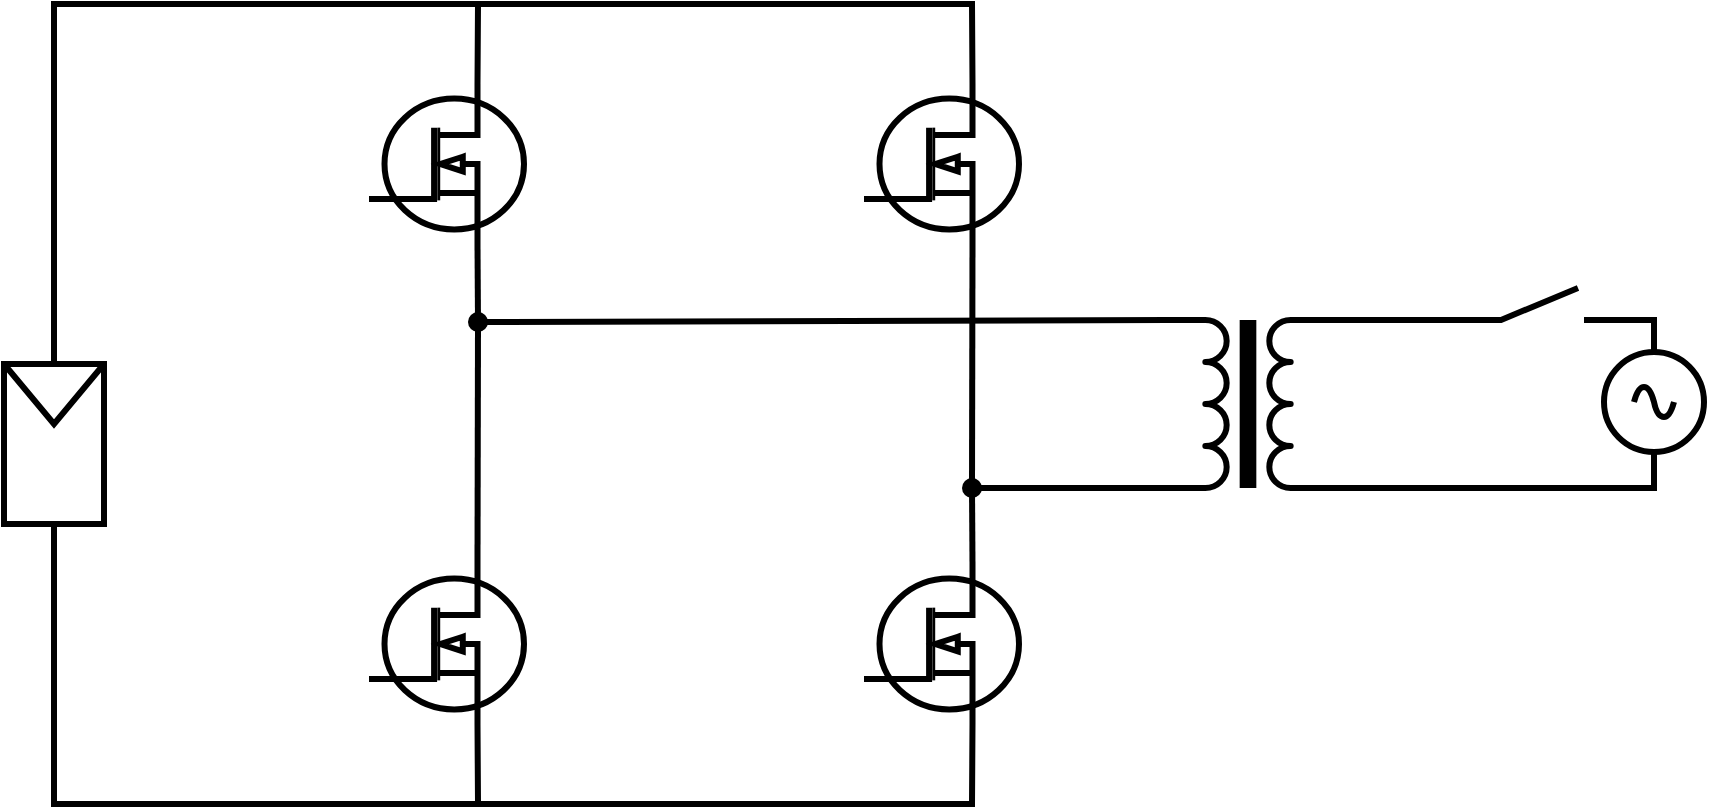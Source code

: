 <mxfile version="21.0.6" type="github">
  <diagram name="Page-1" id="16e2658f-23c8-b752-8be9-c03fbebb8bbe">
    <mxGraphModel dx="954" dy="554" grid="1" gridSize="10" guides="1" tooltips="1" connect="1" arrows="1" fold="1" page="1" pageScale="1" pageWidth="1100" pageHeight="850" background="none" math="0" shadow="0">
      <root>
        <mxCell id="0" />
        <mxCell id="1" parent="0" />
        <mxCell id="zRu4ixjuDNPaifkA6n76-1" value="" style="pointerEvents=1;verticalLabelPosition=bottom;shadow=0;dashed=0;align=center;html=1;verticalAlign=top;shape=mxgraph.electrical.inductors.transformer_1;rotation=90;strokeWidth=3;" parent="1" vertex="1">
          <mxGeometry x="700" y="220" width="84" height="80" as="geometry" />
        </mxCell>
        <mxCell id="zRu4ixjuDNPaifkA6n76-3" value="" style="rounded=0;whiteSpace=wrap;html=1;strokeWidth=3;" parent="1" vertex="1">
          <mxGeometry x="120" y="240" width="50" height="80" as="geometry" />
        </mxCell>
        <mxCell id="zRu4ixjuDNPaifkA6n76-4" value="" style="endArrow=none;html=1;rounded=0;exitX=0;exitY=0;exitDx=0;exitDy=0;entryX=1;entryY=0;entryDx=0;entryDy=0;strokeWidth=3;" parent="1" source="zRu4ixjuDNPaifkA6n76-3" target="zRu4ixjuDNPaifkA6n76-3" edge="1">
          <mxGeometry width="50" height="50" relative="1" as="geometry">
            <mxPoint x="460" y="310" as="sourcePoint" />
            <mxPoint x="240" y="300" as="targetPoint" />
            <Array as="points">
              <mxPoint x="145" y="270" />
            </Array>
          </mxGeometry>
        </mxCell>
        <mxCell id="zRu4ixjuDNPaifkA6n76-5" value="" style="endArrow=none;html=1;rounded=0;exitX=0.5;exitY=0;exitDx=0;exitDy=0;entryX=0.7;entryY=0;entryDx=0;entryDy=0;entryPerimeter=0;strokeWidth=3;" parent="1" source="zRu4ixjuDNPaifkA6n76-3" target="zRu4ixjuDNPaifkA6n76-10" edge="1">
          <mxGeometry width="50" height="50" relative="1" as="geometry">
            <mxPoint x="460" y="310" as="sourcePoint" />
            <mxPoint x="350" y="60" as="targetPoint" />
            <Array as="points">
              <mxPoint x="145" y="60" />
              <mxPoint x="357" y="60" />
            </Array>
          </mxGeometry>
        </mxCell>
        <mxCell id="zRu4ixjuDNPaifkA6n76-7" value="" style="verticalLabelPosition=bottom;shadow=0;dashed=0;align=center;html=1;verticalAlign=top;shape=mxgraph.electrical.mosfets1.n-channel_mosfet_1;strokeWidth=3;" parent="1" vertex="1">
          <mxGeometry x="302.5" y="340" width="77.5" height="80" as="geometry" />
        </mxCell>
        <mxCell id="zRu4ixjuDNPaifkA6n76-10" value="" style="verticalLabelPosition=bottom;shadow=0;dashed=0;align=center;html=1;verticalAlign=top;shape=mxgraph.electrical.mosfets1.n-channel_mosfet_1;strokeWidth=3;" parent="1" vertex="1">
          <mxGeometry x="302.5" y="100" width="77.5" height="80" as="geometry" />
        </mxCell>
        <mxCell id="zRu4ixjuDNPaifkA6n76-11" value="" style="verticalLabelPosition=bottom;shadow=0;dashed=0;align=center;html=1;verticalAlign=top;shape=mxgraph.electrical.mosfets1.n-channel_mosfet_1;strokeWidth=3;" parent="1" vertex="1">
          <mxGeometry x="550" y="340" width="77.5" height="80" as="geometry" />
        </mxCell>
        <mxCell id="zRu4ixjuDNPaifkA6n76-12" value="" style="verticalLabelPosition=bottom;shadow=0;dashed=0;align=center;html=1;verticalAlign=top;shape=mxgraph.electrical.mosfets1.n-channel_mosfet_1;strokeWidth=3;" parent="1" vertex="1">
          <mxGeometry x="550" y="100" width="77.5" height="80" as="geometry" />
        </mxCell>
        <mxCell id="zRu4ixjuDNPaifkA6n76-13" value="" style="endArrow=none;html=1;rounded=0;entryX=0.7;entryY=1;entryDx=0;entryDy=0;entryPerimeter=0;exitDx=0;exitDy=0;exitPerimeter=0;startArrow=none;strokeWidth=3;" parent="1" source="d7M0JOHdm0b0EtyHFHnC-1" target="zRu4ixjuDNPaifkA6n76-10" edge="1">
          <mxGeometry width="50" height="50" relative="1" as="geometry">
            <mxPoint x="460" y="310" as="sourcePoint" />
            <mxPoint x="510" y="260" as="targetPoint" />
          </mxGeometry>
        </mxCell>
        <mxCell id="zRu4ixjuDNPaifkA6n76-14" value="" style="endArrow=none;html=1;rounded=0;exitX=0.5;exitY=1;exitDx=0;exitDy=0;entryX=0.7;entryY=1;entryDx=0;entryDy=0;entryPerimeter=0;strokeWidth=3;" parent="1" source="zRu4ixjuDNPaifkA6n76-3" target="zRu4ixjuDNPaifkA6n76-7" edge="1">
          <mxGeometry width="50" height="50" relative="1" as="geometry">
            <mxPoint x="460" y="310" as="sourcePoint" />
            <mxPoint x="510" y="260" as="targetPoint" />
            <Array as="points">
              <mxPoint x="145" y="460" />
              <mxPoint x="357" y="460" />
            </Array>
          </mxGeometry>
        </mxCell>
        <mxCell id="zRu4ixjuDNPaifkA6n76-15" value="" style="endArrow=none;html=1;rounded=0;entryX=0.7;entryY=1;entryDx=0;entryDy=0;entryPerimeter=0;exitX=0.5;exitY=1;exitDx=0;exitDy=0;strokeWidth=3;" parent="1" source="zRu4ixjuDNPaifkA6n76-3" target="zRu4ixjuDNPaifkA6n76-11" edge="1">
          <mxGeometry width="50" height="50" relative="1" as="geometry">
            <mxPoint x="150" y="320" as="sourcePoint" />
            <mxPoint x="510" y="260" as="targetPoint" />
            <Array as="points">
              <mxPoint x="145" y="460" />
              <mxPoint x="604" y="460" />
            </Array>
          </mxGeometry>
        </mxCell>
        <mxCell id="zRu4ixjuDNPaifkA6n76-16" value="" style="endArrow=none;html=1;rounded=0;entryX=0.7;entryY=0;entryDx=0;entryDy=0;entryPerimeter=0;exitX=0.5;exitY=0;exitDx=0;exitDy=0;strokeWidth=3;" parent="1" source="zRu4ixjuDNPaifkA6n76-3" target="zRu4ixjuDNPaifkA6n76-12" edge="1">
          <mxGeometry width="50" height="50" relative="1" as="geometry">
            <mxPoint x="460" y="310" as="sourcePoint" />
            <mxPoint x="510" y="260" as="targetPoint" />
            <Array as="points">
              <mxPoint x="145" y="60" />
              <mxPoint x="604" y="60" />
            </Array>
          </mxGeometry>
        </mxCell>
        <mxCell id="zRu4ixjuDNPaifkA6n76-17" value="" style="endArrow=none;html=1;rounded=0;entryX=0.7;entryY=1;entryDx=0;entryDy=0;entryPerimeter=0;exitDx=0;exitDy=0;exitPerimeter=0;startArrow=none;strokeWidth=3;" parent="1" source="d7M0JOHdm0b0EtyHFHnC-4" target="zRu4ixjuDNPaifkA6n76-12" edge="1">
          <mxGeometry width="50" height="50" relative="1" as="geometry">
            <mxPoint x="460" y="310" as="sourcePoint" />
            <mxPoint x="510" y="260" as="targetPoint" />
          </mxGeometry>
        </mxCell>
        <mxCell id="zRu4ixjuDNPaifkA6n76-26" value="" style="pointerEvents=1;verticalLabelPosition=bottom;shadow=0;dashed=0;align=center;html=1;verticalAlign=top;shape=mxgraph.electrical.electro-mechanical.make_contact;strokeWidth=3;" parent="1" vertex="1">
          <mxGeometry x="850" y="202" width="75" height="16" as="geometry" />
        </mxCell>
        <mxCell id="zRu4ixjuDNPaifkA6n76-27" value="" style="endArrow=none;html=1;rounded=0;entryX=0;entryY=1;entryDx=0;entryDy=0;entryPerimeter=0;exitX=0;exitY=0;exitDx=0;exitDy=0;exitPerimeter=0;strokeWidth=3;" parent="1" source="zRu4ixjuDNPaifkA6n76-1" target="zRu4ixjuDNPaifkA6n76-26" edge="1">
          <mxGeometry width="50" height="50" relative="1" as="geometry">
            <mxPoint x="460" y="310" as="sourcePoint" />
            <mxPoint x="510" y="260" as="targetPoint" />
          </mxGeometry>
        </mxCell>
        <mxCell id="zRu4ixjuDNPaifkA6n76-28" value="" style="pointerEvents=1;verticalLabelPosition=bottom;shadow=0;dashed=0;align=center;html=1;verticalAlign=top;shape=mxgraph.electrical.signal_sources.source;aspect=fixed;points=[[0.5,0,0],[1,0.5,0],[0.5,1,0],[0,0.5,0]];elSignalType=ac;strokeWidth=3;" parent="1" vertex="1">
          <mxGeometry x="920" y="234" width="50" height="50" as="geometry" />
        </mxCell>
        <mxCell id="zRu4ixjuDNPaifkA6n76-30" value="" style="endArrow=none;html=1;rounded=0;entryX=0.5;entryY=0;entryDx=0;entryDy=0;entryPerimeter=0;exitX=1;exitY=1;exitDx=0;exitDy=0;exitPerimeter=0;strokeWidth=3;" parent="1" source="zRu4ixjuDNPaifkA6n76-26" target="zRu4ixjuDNPaifkA6n76-28" edge="1">
          <mxGeometry width="50" height="50" relative="1" as="geometry">
            <mxPoint x="700" y="310" as="sourcePoint" />
            <mxPoint x="750" y="260" as="targetPoint" />
            <Array as="points">
              <mxPoint x="945" y="218" />
            </Array>
          </mxGeometry>
        </mxCell>
        <mxCell id="zRu4ixjuDNPaifkA6n76-31" value="" style="endArrow=none;html=1;rounded=0;entryX=0.5;entryY=1;entryDx=0;entryDy=0;entryPerimeter=0;exitX=1;exitY=0;exitDx=0;exitDy=0;exitPerimeter=0;strokeWidth=3;" parent="1" source="zRu4ixjuDNPaifkA6n76-1" target="zRu4ixjuDNPaifkA6n76-28" edge="1">
          <mxGeometry width="50" height="50" relative="1" as="geometry">
            <mxPoint x="780" y="310" as="sourcePoint" />
            <mxPoint x="750" y="260" as="targetPoint" />
            <Array as="points">
              <mxPoint x="945" y="302" />
            </Array>
          </mxGeometry>
        </mxCell>
        <mxCell id="d7M0JOHdm0b0EtyHFHnC-2" value="" style="endArrow=none;html=1;rounded=0;entryDx=0;entryDy=0;entryPerimeter=0;exitX=0.7;exitY=0;exitDx=0;exitDy=0;exitPerimeter=0;strokeWidth=3;" parent="1" source="zRu4ixjuDNPaifkA6n76-7" target="d7M0JOHdm0b0EtyHFHnC-1" edge="1">
          <mxGeometry width="50" height="50" relative="1" as="geometry">
            <mxPoint x="357" y="340" as="sourcePoint" />
            <mxPoint x="357" y="210" as="targetPoint" />
          </mxGeometry>
        </mxCell>
        <mxCell id="d7M0JOHdm0b0EtyHFHnC-1" value="" style="shape=waypoint;sketch=0;fillStyle=solid;size=6;pointerEvents=1;points=[];fillColor=none;resizable=0;rotatable=0;perimeter=centerPerimeter;snapToPoint=1;strokeWidth=3;" parent="1" vertex="1">
          <mxGeometry x="347" y="209" width="20" height="20" as="geometry" />
        </mxCell>
        <mxCell id="d7M0JOHdm0b0EtyHFHnC-3" value="" style="endArrow=none;html=1;rounded=0;entryX=0;entryY=1;entryDx=0;entryDy=0;entryPerimeter=0;exitX=0.45;exitY=-0.1;exitDx=0;exitDy=0;exitPerimeter=0;strokeWidth=3;" parent="1" source="d7M0JOHdm0b0EtyHFHnC-1" target="zRu4ixjuDNPaifkA6n76-1" edge="1">
          <mxGeometry width="50" height="50" relative="1" as="geometry">
            <mxPoint x="520" y="410" as="sourcePoint" />
            <mxPoint x="570" y="360" as="targetPoint" />
          </mxGeometry>
        </mxCell>
        <mxCell id="d7M0JOHdm0b0EtyHFHnC-5" value="" style="endArrow=none;html=1;rounded=0;entryDx=0;entryDy=0;entryPerimeter=0;exitX=0.7;exitY=0;exitDx=0;exitDy=0;exitPerimeter=0;strokeWidth=3;" parent="1" source="zRu4ixjuDNPaifkA6n76-11" target="d7M0JOHdm0b0EtyHFHnC-4" edge="1">
          <mxGeometry width="50" height="50" relative="1" as="geometry">
            <mxPoint x="604" y="340" as="sourcePoint" />
            <mxPoint x="604" y="180" as="targetPoint" />
          </mxGeometry>
        </mxCell>
        <mxCell id="d7M0JOHdm0b0EtyHFHnC-4" value="" style="shape=waypoint;sketch=0;fillStyle=solid;size=6;pointerEvents=1;points=[];fillColor=none;resizable=0;rotatable=0;perimeter=centerPerimeter;snapToPoint=1;strokeWidth=3;" parent="1" vertex="1">
          <mxGeometry x="594" y="292" width="20" height="20" as="geometry" />
        </mxCell>
        <mxCell id="d7M0JOHdm0b0EtyHFHnC-6" value="" style="endArrow=none;html=1;rounded=0;entryX=1;entryY=1;entryDx=0;entryDy=0;entryPerimeter=0;exitX=0.6;exitY=0.7;exitDx=0;exitDy=0;exitPerimeter=0;strokeWidth=3;" parent="1" source="d7M0JOHdm0b0EtyHFHnC-4" target="zRu4ixjuDNPaifkA6n76-1" edge="1">
          <mxGeometry width="50" height="50" relative="1" as="geometry">
            <mxPoint x="604" y="300" as="sourcePoint" />
            <mxPoint x="570" y="360" as="targetPoint" />
          </mxGeometry>
        </mxCell>
      </root>
    </mxGraphModel>
  </diagram>
</mxfile>
